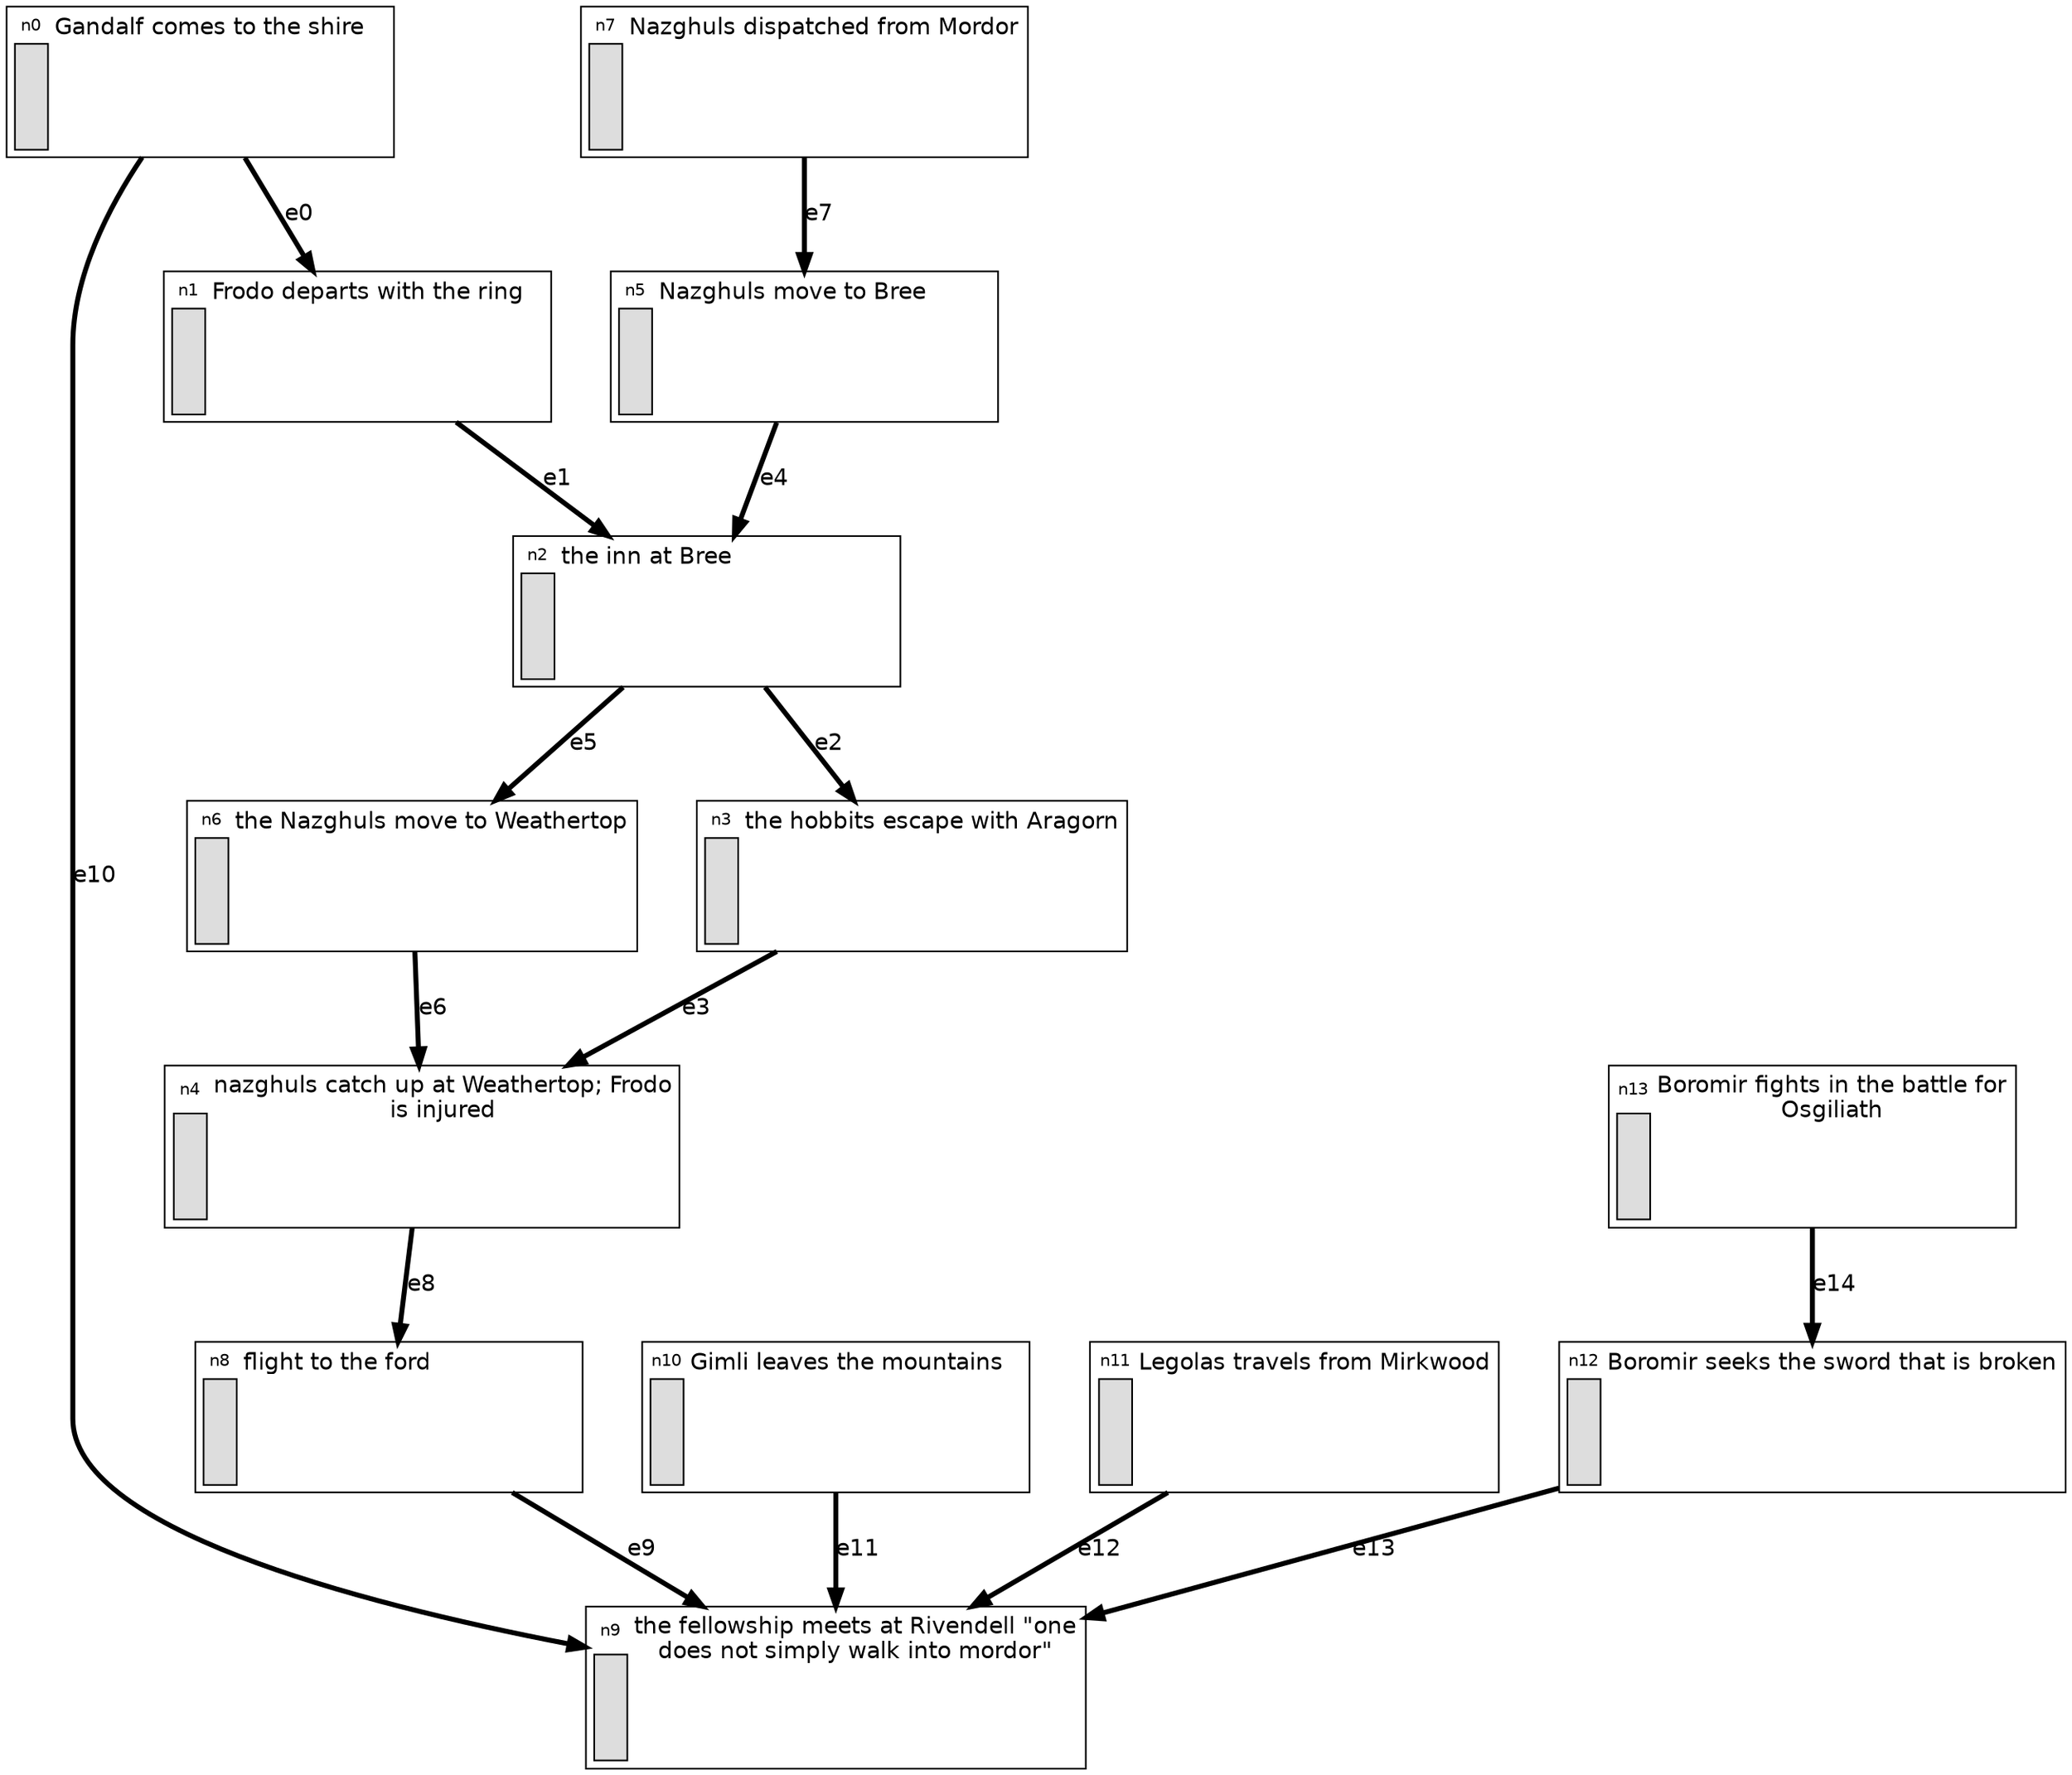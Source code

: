 digraph {

    graph [fontname = "helvetica" rankdir="TB" ranksep=0.75 nodesep=0.5];
    node [fontname = "helvetica" shape = "plain"];
    edge [fontname = "helvetica" penwidth=3 color="#000000"];

    n0 [label=< <TABLE BORDER="1" CELLPADDING="0"  CELLBORDER="0" CELLSPACING="4">
    <TR >
        <TD width="20"><FONT POINT-SIZE="10">n0</FONT></TD>
        <TD WIDTH="200" ROWSPAN="2" ALIGN="left" VALIGN="top">Gandalf comes to the shire</TD>
    </TR>
    <TR>
        <TD HEIGHT="60" BGCOLOR="#dddddd" ROWSPAN="2" BORDER="1"></TD>
    </TR>
    <TR>
        <TD HEIGHT="20">
            <TABLE BORDER="0" CELLSPACING="0" CELLPADDING="0">
                <TR>
                    
                    <TD></TD>
                </TR>
            </TABLE>
        </TD>
    </TR>
</TABLE> >]
    n1 [label=< <TABLE BORDER="1" CELLPADDING="0"  CELLBORDER="0" CELLSPACING="4">
    <TR >
        <TD width="20"><FONT POINT-SIZE="10">n1</FONT></TD>
        <TD WIDTH="200" ROWSPAN="2" ALIGN="left" VALIGN="top">Frodo departs with the ring</TD>
    </TR>
    <TR>
        <TD HEIGHT="60" BGCOLOR="#dddddd" ROWSPAN="2" BORDER="1"></TD>
    </TR>
    <TR>
        <TD HEIGHT="20">
            <TABLE BORDER="0" CELLSPACING="0" CELLPADDING="0">
                <TR>
                    
                    <TD></TD>
                </TR>
            </TABLE>
        </TD>
    </TR>
</TABLE> >]
    n2 [label=< <TABLE BORDER="1" CELLPADDING="0"  CELLBORDER="0" CELLSPACING="4">
    <TR >
        <TD width="20"><FONT POINT-SIZE="10">n2</FONT></TD>
        <TD WIDTH="200" ROWSPAN="2" ALIGN="left" VALIGN="top">the inn at Bree</TD>
    </TR>
    <TR>
        <TD HEIGHT="60" BGCOLOR="#dddddd" ROWSPAN="2" BORDER="1"></TD>
    </TR>
    <TR>
        <TD HEIGHT="20">
            <TABLE BORDER="0" CELLSPACING="0" CELLPADDING="0">
                <TR>
                    
                    <TD></TD>
                </TR>
            </TABLE>
        </TD>
    </TR>
</TABLE> >]
    n3 [label=< <TABLE BORDER="1" CELLPADDING="0"  CELLBORDER="0" CELLSPACING="4">
    <TR >
        <TD width="20"><FONT POINT-SIZE="10">n3</FONT></TD>
        <TD WIDTH="200" ROWSPAN="2" ALIGN="left" VALIGN="top">the hobbits escape with Aragorn</TD>
    </TR>
    <TR>
        <TD HEIGHT="60" BGCOLOR="#dddddd" ROWSPAN="2" BORDER="1"></TD>
    </TR>
    <TR>
        <TD HEIGHT="20">
            <TABLE BORDER="0" CELLSPACING="0" CELLPADDING="0">
                <TR>
                    
                    <TD></TD>
                </TR>
            </TABLE>
        </TD>
    </TR>
</TABLE> >]
    n4 [label=< <TABLE BORDER="1" CELLPADDING="0"  CELLBORDER="0" CELLSPACING="4">
    <TR >
        <TD width="20"><FONT POINT-SIZE="10">n4</FONT></TD>
        <TD WIDTH="200" ROWSPAN="2" ALIGN="left" VALIGN="top">nazghuls catch up at Weathertop; Frodo<br/>is injured</TD>
    </TR>
    <TR>
        <TD HEIGHT="60" BGCOLOR="#dddddd" ROWSPAN="2" BORDER="1"></TD>
    </TR>
    <TR>
        <TD HEIGHT="20">
            <TABLE BORDER="0" CELLSPACING="0" CELLPADDING="0">
                <TR>
                    
                    <TD></TD>
                </TR>
            </TABLE>
        </TD>
    </TR>
</TABLE> >]
    n5 [label=< <TABLE BORDER="1" CELLPADDING="0"  CELLBORDER="0" CELLSPACING="4">
    <TR >
        <TD width="20"><FONT POINT-SIZE="10">n5</FONT></TD>
        <TD WIDTH="200" ROWSPAN="2" ALIGN="left" VALIGN="top">Nazghuls move to Bree</TD>
    </TR>
    <TR>
        <TD HEIGHT="60" BGCOLOR="#dddddd" ROWSPAN="2" BORDER="1"></TD>
    </TR>
    <TR>
        <TD HEIGHT="20">
            <TABLE BORDER="0" CELLSPACING="0" CELLPADDING="0">
                <TR>
                    
                    <TD></TD>
                </TR>
            </TABLE>
        </TD>
    </TR>
</TABLE> >]
    n6 [label=< <TABLE BORDER="1" CELLPADDING="0"  CELLBORDER="0" CELLSPACING="4">
    <TR >
        <TD width="20"><FONT POINT-SIZE="10">n6</FONT></TD>
        <TD WIDTH="200" ROWSPAN="2" ALIGN="left" VALIGN="top">the Nazghuls move to Weathertop</TD>
    </TR>
    <TR>
        <TD HEIGHT="60" BGCOLOR="#dddddd" ROWSPAN="2" BORDER="1"></TD>
    </TR>
    <TR>
        <TD HEIGHT="20">
            <TABLE BORDER="0" CELLSPACING="0" CELLPADDING="0">
                <TR>
                    
                    <TD></TD>
                </TR>
            </TABLE>
        </TD>
    </TR>
</TABLE> >]
    n7 [label=< <TABLE BORDER="1" CELLPADDING="0"  CELLBORDER="0" CELLSPACING="4">
    <TR >
        <TD width="20"><FONT POINT-SIZE="10">n7</FONT></TD>
        <TD WIDTH="200" ROWSPAN="2" ALIGN="left" VALIGN="top">Nazghuls dispatched from Mordor</TD>
    </TR>
    <TR>
        <TD HEIGHT="60" BGCOLOR="#dddddd" ROWSPAN="2" BORDER="1"></TD>
    </TR>
    <TR>
        <TD HEIGHT="20">
            <TABLE BORDER="0" CELLSPACING="0" CELLPADDING="0">
                <TR>
                    
                    <TD></TD>
                </TR>
            </TABLE>
        </TD>
    </TR>
</TABLE> >]
    n8 [label=< <TABLE BORDER="1" CELLPADDING="0"  CELLBORDER="0" CELLSPACING="4">
    <TR >
        <TD width="20"><FONT POINT-SIZE="10">n8</FONT></TD>
        <TD WIDTH="200" ROWSPAN="2" ALIGN="left" VALIGN="top">flight to the ford</TD>
    </TR>
    <TR>
        <TD HEIGHT="60" BGCOLOR="#dddddd" ROWSPAN="2" BORDER="1"></TD>
    </TR>
    <TR>
        <TD HEIGHT="20">
            <TABLE BORDER="0" CELLSPACING="0" CELLPADDING="0">
                <TR>
                    
                    <TD></TD>
                </TR>
            </TABLE>
        </TD>
    </TR>
</TABLE> >]
    n9 [label=< <TABLE BORDER="1" CELLPADDING="0"  CELLBORDER="0" CELLSPACING="4">
    <TR >
        <TD width="20"><FONT POINT-SIZE="10">n9</FONT></TD>
        <TD WIDTH="200" ROWSPAN="2" ALIGN="left" VALIGN="top">the fellowship meets at Rivendell "one<br/>does not simply walk into mordor"</TD>
    </TR>
    <TR>
        <TD HEIGHT="60" BGCOLOR="#dddddd" ROWSPAN="2" BORDER="1"></TD>
    </TR>
    <TR>
        <TD HEIGHT="20">
            <TABLE BORDER="0" CELLSPACING="0" CELLPADDING="0">
                <TR>
                    
                    <TD></TD>
                </TR>
            </TABLE>
        </TD>
    </TR>
</TABLE> >]
    n10 [label=< <TABLE BORDER="1" CELLPADDING="0"  CELLBORDER="0" CELLSPACING="4">
    <TR >
        <TD width="20"><FONT POINT-SIZE="10">n10</FONT></TD>
        <TD WIDTH="200" ROWSPAN="2" ALIGN="left" VALIGN="top">Gimli leaves the mountains</TD>
    </TR>
    <TR>
        <TD HEIGHT="60" BGCOLOR="#dddddd" ROWSPAN="2" BORDER="1"></TD>
    </TR>
    <TR>
        <TD HEIGHT="20">
            <TABLE BORDER="0" CELLSPACING="0" CELLPADDING="0">
                <TR>
                    
                    <TD></TD>
                </TR>
            </TABLE>
        </TD>
    </TR>
</TABLE> >]
    n11 [label=< <TABLE BORDER="1" CELLPADDING="0"  CELLBORDER="0" CELLSPACING="4">
    <TR >
        <TD width="20"><FONT POINT-SIZE="10">n11</FONT></TD>
        <TD WIDTH="200" ROWSPAN="2" ALIGN="left" VALIGN="top">Legolas travels from Mirkwood</TD>
    </TR>
    <TR>
        <TD HEIGHT="60" BGCOLOR="#dddddd" ROWSPAN="2" BORDER="1"></TD>
    </TR>
    <TR>
        <TD HEIGHT="20">
            <TABLE BORDER="0" CELLSPACING="0" CELLPADDING="0">
                <TR>
                    
                    <TD></TD>
                </TR>
            </TABLE>
        </TD>
    </TR>
</TABLE> >]
    n12 [label=< <TABLE BORDER="1" CELLPADDING="0"  CELLBORDER="0" CELLSPACING="4">
    <TR >
        <TD width="20"><FONT POINT-SIZE="10">n12</FONT></TD>
        <TD WIDTH="200" ROWSPAN="2" ALIGN="left" VALIGN="top">Boromir seeks the sword that is broken</TD>
    </TR>
    <TR>
        <TD HEIGHT="60" BGCOLOR="#dddddd" ROWSPAN="2" BORDER="1"></TD>
    </TR>
    <TR>
        <TD HEIGHT="20">
            <TABLE BORDER="0" CELLSPACING="0" CELLPADDING="0">
                <TR>
                    
                    <TD></TD>
                </TR>
            </TABLE>
        </TD>
    </TR>
</TABLE> >]
    n13 [label=< <TABLE BORDER="1" CELLPADDING="0"  CELLBORDER="0" CELLSPACING="4">
    <TR >
        <TD width="20"><FONT POINT-SIZE="10">n13</FONT></TD>
        <TD WIDTH="200" ROWSPAN="2" ALIGN="left" VALIGN="top">Boromir fights in the battle for<br/>Osgiliath</TD>
    </TR>
    <TR>
        <TD HEIGHT="60" BGCOLOR="#dddddd" ROWSPAN="2" BORDER="1"></TD>
    </TR>
    <TR>
        <TD HEIGHT="20">
            <TABLE BORDER="0" CELLSPACING="0" CELLPADDING="0">
                <TR>
                    
                    <TD></TD>
                </TR>
            </TABLE>
        </TD>
    </TR>
</TABLE> >]

    "n0" -> "n1" [label="e0"];
    "n1" -> "n2" [label="e1"];
    "n2" -> "n3" [label="e2"];
    "n3" -> "n4" [label="e3"];
    "n5" -> "n2" [label="e4"];
    "n2" -> "n6" [label="e5"];
    "n6" -> "n4" [label="e6"];
    "n7" -> "n5" [label="e7"];
    "n4" -> "n8" [label="e8"];
    "n8" -> "n9" [label="e9"];
    "n0" -> "n9" [label="e10"];
    "n10" -> "n9" [label="e11"];
    "n11" -> "n9" [label="e12"];
    "n12" -> "n9" [label="e13"];
    "n13" -> "n12" [label="e14"];

}